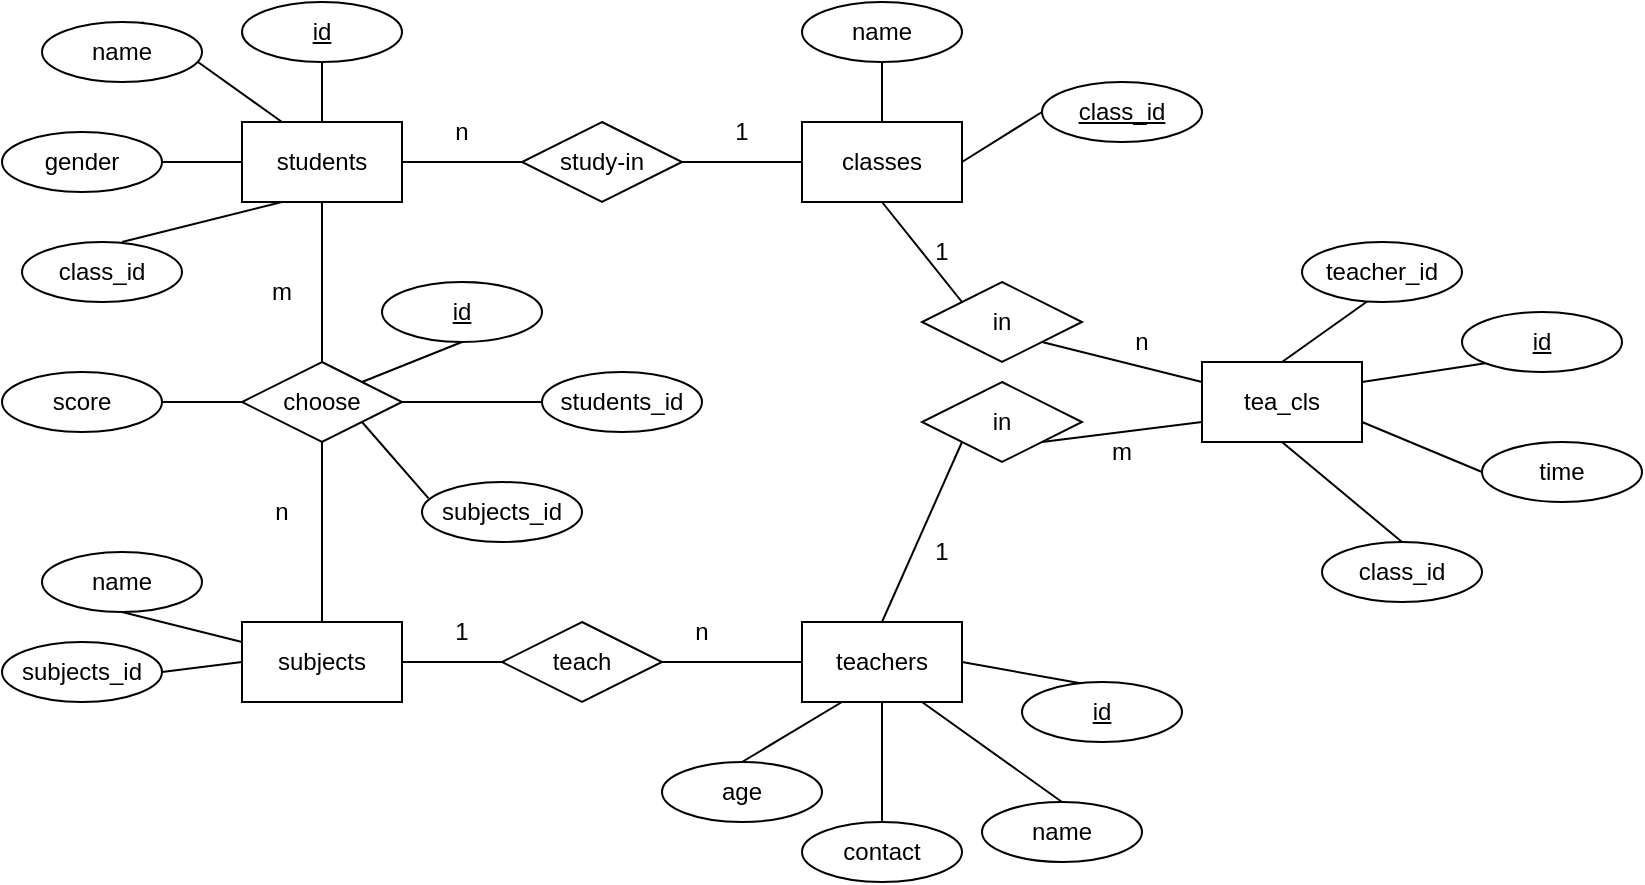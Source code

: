 <mxfile version="15.8.9" type="github">
  <diagram id="R2lEEEUBdFMjLlhIrx00" name="Page-1">
    <mxGraphModel dx="926" dy="537" grid="1" gridSize="10" guides="1" tooltips="1" connect="1" arrows="1" fold="1" page="1" pageScale="1" pageWidth="850" pageHeight="1100" math="0" shadow="0" extFonts="Permanent Marker^https://fonts.googleapis.com/css?family=Permanent+Marker">
      <root>
        <mxCell id="0" />
        <mxCell id="1" parent="0" />
        <mxCell id="7xI7vnY9X8rRT4jJvqEV-51" value="students" style="rounded=0;whiteSpace=wrap;html=1;" vertex="1" parent="1">
          <mxGeometry x="130" y="240" width="80" height="40" as="geometry" />
        </mxCell>
        <mxCell id="7xI7vnY9X8rRT4jJvqEV-52" value="" style="endArrow=none;html=1;rounded=0;exitX=0.5;exitY=0;exitDx=0;exitDy=0;" edge="1" parent="1" source="7xI7vnY9X8rRT4jJvqEV-51" target="7xI7vnY9X8rRT4jJvqEV-53">
          <mxGeometry width="50" height="50" relative="1" as="geometry">
            <mxPoint x="410" y="390" as="sourcePoint" />
            <mxPoint x="170" y="200" as="targetPoint" />
          </mxGeometry>
        </mxCell>
        <mxCell id="7xI7vnY9X8rRT4jJvqEV-53" value="&lt;u&gt;id&lt;/u&gt;" style="ellipse;whiteSpace=wrap;html=1;" vertex="1" parent="1">
          <mxGeometry x="130" y="180" width="80" height="30" as="geometry" />
        </mxCell>
        <mxCell id="7xI7vnY9X8rRT4jJvqEV-55" value="" style="endArrow=none;html=1;rounded=0;exitX=0.25;exitY=0;exitDx=0;exitDy=0;entryX=0.5;entryY=0;entryDx=0;entryDy=0;" edge="1" parent="1" source="7xI7vnY9X8rRT4jJvqEV-51">
          <mxGeometry width="50" height="50" relative="1" as="geometry">
            <mxPoint x="410" y="390" as="sourcePoint" />
            <mxPoint x="80" y="190" as="targetPoint" />
          </mxGeometry>
        </mxCell>
        <mxCell id="7xI7vnY9X8rRT4jJvqEV-56" value="name" style="ellipse;whiteSpace=wrap;html=1;" vertex="1" parent="1">
          <mxGeometry x="30" y="190" width="80" height="30" as="geometry" />
        </mxCell>
        <mxCell id="7xI7vnY9X8rRT4jJvqEV-57" value="" style="endArrow=none;html=1;rounded=0;exitX=0;exitY=0.5;exitDx=0;exitDy=0;entryX=1;entryY=0.5;entryDx=0;entryDy=0;" edge="1" parent="1" source="7xI7vnY9X8rRT4jJvqEV-51" target="7xI7vnY9X8rRT4jJvqEV-58">
          <mxGeometry width="50" height="50" relative="1" as="geometry">
            <mxPoint x="410" y="390" as="sourcePoint" />
            <mxPoint x="100" y="260" as="targetPoint" />
          </mxGeometry>
        </mxCell>
        <mxCell id="7xI7vnY9X8rRT4jJvqEV-58" value="gender" style="ellipse;whiteSpace=wrap;html=1;" vertex="1" parent="1">
          <mxGeometry x="10" y="245" width="80" height="30" as="geometry" />
        </mxCell>
        <mxCell id="7xI7vnY9X8rRT4jJvqEV-59" value="" style="endArrow=none;html=1;rounded=0;entryX=0.25;entryY=1;entryDx=0;entryDy=0;exitX=0.5;exitY=0;exitDx=0;exitDy=0;" edge="1" parent="1" target="7xI7vnY9X8rRT4jJvqEV-51">
          <mxGeometry width="50" height="50" relative="1" as="geometry">
            <mxPoint x="70" y="300" as="sourcePoint" />
            <mxPoint x="460" y="340" as="targetPoint" />
          </mxGeometry>
        </mxCell>
        <mxCell id="7xI7vnY9X8rRT4jJvqEV-61" value="class_id" style="ellipse;whiteSpace=wrap;html=1;" vertex="1" parent="1">
          <mxGeometry x="20" y="300" width="80" height="30" as="geometry" />
        </mxCell>
        <mxCell id="7xI7vnY9X8rRT4jJvqEV-62" value="study-in" style="rhombus;whiteSpace=wrap;html=1;" vertex="1" parent="1">
          <mxGeometry x="270" y="240" width="80" height="40" as="geometry" />
        </mxCell>
        <mxCell id="7xI7vnY9X8rRT4jJvqEV-65" value="" style="endArrow=none;html=1;rounded=0;exitX=0;exitY=0.5;exitDx=0;exitDy=0;entryX=1;entryY=0.5;entryDx=0;entryDy=0;" edge="1" parent="1" source="7xI7vnY9X8rRT4jJvqEV-62" target="7xI7vnY9X8rRT4jJvqEV-51">
          <mxGeometry width="50" height="50" relative="1" as="geometry">
            <mxPoint x="410" y="390" as="sourcePoint" />
            <mxPoint x="460" y="340" as="targetPoint" />
          </mxGeometry>
        </mxCell>
        <mxCell id="7xI7vnY9X8rRT4jJvqEV-66" value="" style="endArrow=none;html=1;rounded=0;exitX=1;exitY=0.5;exitDx=0;exitDy=0;entryX=0;entryY=0.5;entryDx=0;entryDy=0;" edge="1" parent="1" source="7xI7vnY9X8rRT4jJvqEV-62" target="7xI7vnY9X8rRT4jJvqEV-68">
          <mxGeometry width="50" height="50" relative="1" as="geometry">
            <mxPoint x="410" y="390" as="sourcePoint" />
            <mxPoint x="410" y="260" as="targetPoint" />
          </mxGeometry>
        </mxCell>
        <mxCell id="7xI7vnY9X8rRT4jJvqEV-68" value="classes" style="rounded=0;whiteSpace=wrap;html=1;" vertex="1" parent="1">
          <mxGeometry x="410" y="240" width="80" height="40" as="geometry" />
        </mxCell>
        <mxCell id="7xI7vnY9X8rRT4jJvqEV-69" value="1" style="text;html=1;strokeColor=none;fillColor=none;align=center;verticalAlign=middle;whiteSpace=wrap;rounded=0;" vertex="1" parent="1">
          <mxGeometry x="350" y="230" width="60" height="30" as="geometry" />
        </mxCell>
        <mxCell id="7xI7vnY9X8rRT4jJvqEV-71" value="n" style="text;html=1;strokeColor=none;fillColor=none;align=center;verticalAlign=middle;whiteSpace=wrap;rounded=0;" vertex="1" parent="1">
          <mxGeometry x="210" y="230" width="60" height="30" as="geometry" />
        </mxCell>
        <mxCell id="7xI7vnY9X8rRT4jJvqEV-72" value="" style="endArrow=none;html=1;rounded=0;entryX=1;entryY=0.5;entryDx=0;entryDy=0;exitX=0;exitY=0.5;exitDx=0;exitDy=0;" edge="1" parent="1" source="7xI7vnY9X8rRT4jJvqEV-73" target="7xI7vnY9X8rRT4jJvqEV-68">
          <mxGeometry width="50" height="50" relative="1" as="geometry">
            <mxPoint x="450" y="320" as="sourcePoint" />
            <mxPoint x="460" y="340" as="targetPoint" />
          </mxGeometry>
        </mxCell>
        <mxCell id="7xI7vnY9X8rRT4jJvqEV-73" value="&lt;u&gt;class_id&lt;/u&gt;" style="ellipse;whiteSpace=wrap;html=1;" vertex="1" parent="1">
          <mxGeometry x="530" y="220" width="80" height="30" as="geometry" />
        </mxCell>
        <mxCell id="7xI7vnY9X8rRT4jJvqEV-74" value="name" style="ellipse;whiteSpace=wrap;html=1;" vertex="1" parent="1">
          <mxGeometry x="410" y="180" width="80" height="30" as="geometry" />
        </mxCell>
        <mxCell id="7xI7vnY9X8rRT4jJvqEV-75" value="" style="endArrow=none;html=1;rounded=0;exitX=0.5;exitY=0;exitDx=0;exitDy=0;entryX=0.5;entryY=1;entryDx=0;entryDy=0;" edge="1" parent="1" source="7xI7vnY9X8rRT4jJvqEV-68" target="7xI7vnY9X8rRT4jJvqEV-74">
          <mxGeometry width="50" height="50" relative="1" as="geometry">
            <mxPoint x="410" y="390" as="sourcePoint" />
            <mxPoint x="460" y="340" as="targetPoint" />
          </mxGeometry>
        </mxCell>
        <mxCell id="7xI7vnY9X8rRT4jJvqEV-77" value="subjects" style="rounded=0;whiteSpace=wrap;html=1;" vertex="1" parent="1">
          <mxGeometry x="130" y="490" width="80" height="40" as="geometry" />
        </mxCell>
        <mxCell id="7xI7vnY9X8rRT4jJvqEV-78" value="" style="endArrow=none;html=1;rounded=0;exitX=0;exitY=0.5;exitDx=0;exitDy=0;entryX=1;entryY=0.5;entryDx=0;entryDy=0;" edge="1" parent="1" source="7xI7vnY9X8rRT4jJvqEV-77" target="7xI7vnY9X8rRT4jJvqEV-79">
          <mxGeometry width="50" height="50" relative="1" as="geometry">
            <mxPoint x="240" y="350" as="sourcePoint" />
            <mxPoint x="160" y="360" as="targetPoint" />
          </mxGeometry>
        </mxCell>
        <mxCell id="7xI7vnY9X8rRT4jJvqEV-79" value="subjects_id" style="ellipse;whiteSpace=wrap;html=1;" vertex="1" parent="1">
          <mxGeometry x="10" y="500" width="80" height="30" as="geometry" />
        </mxCell>
        <mxCell id="7xI7vnY9X8rRT4jJvqEV-80" value="" style="endArrow=none;html=1;rounded=0;exitX=0;exitY=0.25;exitDx=0;exitDy=0;entryX=0.5;entryY=1;entryDx=0;entryDy=0;" edge="1" parent="1" source="7xI7vnY9X8rRT4jJvqEV-77" target="7xI7vnY9X8rRT4jJvqEV-81">
          <mxGeometry width="50" height="50" relative="1" as="geometry">
            <mxPoint x="240" y="350" as="sourcePoint" />
            <mxPoint x="250" y="420" as="targetPoint" />
          </mxGeometry>
        </mxCell>
        <mxCell id="7xI7vnY9X8rRT4jJvqEV-81" value="name" style="ellipse;whiteSpace=wrap;html=1;" vertex="1" parent="1">
          <mxGeometry x="30" y="455" width="80" height="30" as="geometry" />
        </mxCell>
        <mxCell id="7xI7vnY9X8rRT4jJvqEV-82" value="" style="endArrow=none;html=1;rounded=0;exitX=0.5;exitY=0;exitDx=0;exitDy=0;entryX=0.5;entryY=1;entryDx=0;entryDy=0;" edge="1" parent="1" source="7xI7vnY9X8rRT4jJvqEV-77" target="7xI7vnY9X8rRT4jJvqEV-84">
          <mxGeometry width="50" height="50" relative="1" as="geometry">
            <mxPoint x="240" y="440" as="sourcePoint" />
            <mxPoint x="170" y="450" as="targetPoint" />
          </mxGeometry>
        </mxCell>
        <mxCell id="7xI7vnY9X8rRT4jJvqEV-84" value="choose" style="rhombus;whiteSpace=wrap;html=1;" vertex="1" parent="1">
          <mxGeometry x="130" y="360" width="80" height="40" as="geometry" />
        </mxCell>
        <mxCell id="7xI7vnY9X8rRT4jJvqEV-85" value="" style="endArrow=none;html=1;rounded=0;entryX=0.5;entryY=1;entryDx=0;entryDy=0;" edge="1" parent="1" target="7xI7vnY9X8rRT4jJvqEV-51">
          <mxGeometry width="50" height="50" relative="1" as="geometry">
            <mxPoint x="170" y="360" as="sourcePoint" />
            <mxPoint x="290" y="340" as="targetPoint" />
          </mxGeometry>
        </mxCell>
        <mxCell id="7xI7vnY9X8rRT4jJvqEV-87" value="" style="endArrow=none;html=1;rounded=0;exitX=1;exitY=0;exitDx=0;exitDy=0;entryX=0.5;entryY=1;entryDx=0;entryDy=0;" edge="1" parent="1" source="7xI7vnY9X8rRT4jJvqEV-84" target="7xI7vnY9X8rRT4jJvqEV-88">
          <mxGeometry width="50" height="50" relative="1" as="geometry">
            <mxPoint x="240" y="390" as="sourcePoint" />
            <mxPoint x="230" y="350" as="targetPoint" />
          </mxGeometry>
        </mxCell>
        <mxCell id="7xI7vnY9X8rRT4jJvqEV-88" value="&lt;u&gt;id&lt;/u&gt;" style="ellipse;whiteSpace=wrap;html=1;" vertex="1" parent="1">
          <mxGeometry x="200" y="320" width="80" height="30" as="geometry" />
        </mxCell>
        <mxCell id="7xI7vnY9X8rRT4jJvqEV-90" value="" style="endArrow=none;html=1;rounded=0;exitX=1;exitY=1;exitDx=0;exitDy=0;entryX=0.041;entryY=0.273;entryDx=0;entryDy=0;entryPerimeter=0;" edge="1" parent="1" source="7xI7vnY9X8rRT4jJvqEV-84" target="7xI7vnY9X8rRT4jJvqEV-93">
          <mxGeometry width="50" height="50" relative="1" as="geometry">
            <mxPoint x="240" y="390" as="sourcePoint" />
            <mxPoint x="220" y="430" as="targetPoint" />
          </mxGeometry>
        </mxCell>
        <mxCell id="7xI7vnY9X8rRT4jJvqEV-91" value="" style="endArrow=none;html=1;rounded=0;exitX=1;exitY=0.5;exitDx=0;exitDy=0;" edge="1" parent="1" source="7xI7vnY9X8rRT4jJvqEV-84" target="7xI7vnY9X8rRT4jJvqEV-92">
          <mxGeometry width="50" height="50" relative="1" as="geometry">
            <mxPoint x="240" y="390" as="sourcePoint" />
            <mxPoint x="270" y="380" as="targetPoint" />
          </mxGeometry>
        </mxCell>
        <mxCell id="7xI7vnY9X8rRT4jJvqEV-92" value="students_id" style="ellipse;whiteSpace=wrap;html=1;" vertex="1" parent="1">
          <mxGeometry x="280" y="365" width="80" height="30" as="geometry" />
        </mxCell>
        <mxCell id="7xI7vnY9X8rRT4jJvqEV-93" value="subjects_id" style="ellipse;whiteSpace=wrap;html=1;" vertex="1" parent="1">
          <mxGeometry x="220" y="420" width="80" height="30" as="geometry" />
        </mxCell>
        <mxCell id="7xI7vnY9X8rRT4jJvqEV-94" value="" style="endArrow=none;html=1;rounded=0;exitX=0;exitY=0.5;exitDx=0;exitDy=0;entryX=1;entryY=0.5;entryDx=0;entryDy=0;" edge="1" parent="1" source="7xI7vnY9X8rRT4jJvqEV-84" target="7xI7vnY9X8rRT4jJvqEV-95">
          <mxGeometry width="50" height="50" relative="1" as="geometry">
            <mxPoint x="240" y="390" as="sourcePoint" />
            <mxPoint x="90" y="380" as="targetPoint" />
          </mxGeometry>
        </mxCell>
        <mxCell id="7xI7vnY9X8rRT4jJvqEV-95" value="score" style="ellipse;whiteSpace=wrap;html=1;" vertex="1" parent="1">
          <mxGeometry x="10" y="365" width="80" height="30" as="geometry" />
        </mxCell>
        <mxCell id="7xI7vnY9X8rRT4jJvqEV-96" value="m" style="text;html=1;strokeColor=none;fillColor=none;align=center;verticalAlign=middle;whiteSpace=wrap;rounded=0;" vertex="1" parent="1">
          <mxGeometry x="120" y="310" width="60" height="30" as="geometry" />
        </mxCell>
        <mxCell id="7xI7vnY9X8rRT4jJvqEV-97" value="n" style="text;html=1;strokeColor=none;fillColor=none;align=center;verticalAlign=middle;whiteSpace=wrap;rounded=0;" vertex="1" parent="1">
          <mxGeometry x="120" y="420" width="60" height="30" as="geometry" />
        </mxCell>
        <mxCell id="7xI7vnY9X8rRT4jJvqEV-100" value="teachers" style="rounded=0;whiteSpace=wrap;html=1;" vertex="1" parent="1">
          <mxGeometry x="410" y="490" width="80" height="40" as="geometry" />
        </mxCell>
        <mxCell id="7xI7vnY9X8rRT4jJvqEV-101" value="" style="endArrow=none;html=1;rounded=0;entryX=1;entryY=0.5;entryDx=0;entryDy=0;exitX=0.328;exitY=0.064;exitDx=0;exitDy=0;exitPerimeter=0;" edge="1" parent="1" target="7xI7vnY9X8rRT4jJvqEV-100">
          <mxGeometry width="50" height="50" relative="1" as="geometry">
            <mxPoint x="556.24" y="521.92" as="sourcePoint" />
            <mxPoint x="290" y="340" as="targetPoint" />
          </mxGeometry>
        </mxCell>
        <mxCell id="7xI7vnY9X8rRT4jJvqEV-102" value="" style="endArrow=none;html=1;rounded=0;exitX=0.25;exitY=1;exitDx=0;exitDy=0;entryX=0.5;entryY=0;entryDx=0;entryDy=0;" edge="1" parent="1" source="7xI7vnY9X8rRT4jJvqEV-100" target="7xI7vnY9X8rRT4jJvqEV-106">
          <mxGeometry width="50" height="50" relative="1" as="geometry">
            <mxPoint x="230" y="390" as="sourcePoint" />
            <mxPoint x="440" y="570" as="targetPoint" />
          </mxGeometry>
        </mxCell>
        <mxCell id="7xI7vnY9X8rRT4jJvqEV-103" value="&lt;u&gt;id&lt;/u&gt;" style="ellipse;whiteSpace=wrap;html=1;" vertex="1" parent="1">
          <mxGeometry x="520" y="520" width="80" height="30" as="geometry" />
        </mxCell>
        <mxCell id="7xI7vnY9X8rRT4jJvqEV-106" value="age" style="ellipse;whiteSpace=wrap;html=1;" vertex="1" parent="1">
          <mxGeometry x="340" y="560" width="80" height="30" as="geometry" />
        </mxCell>
        <mxCell id="7xI7vnY9X8rRT4jJvqEV-107" value="name" style="ellipse;whiteSpace=wrap;html=1;" vertex="1" parent="1">
          <mxGeometry x="500" y="580" width="80" height="30" as="geometry" />
        </mxCell>
        <mxCell id="7xI7vnY9X8rRT4jJvqEV-108" value="contact" style="ellipse;whiteSpace=wrap;html=1;" vertex="1" parent="1">
          <mxGeometry x="410" y="590" width="80" height="30" as="geometry" />
        </mxCell>
        <mxCell id="7xI7vnY9X8rRT4jJvqEV-109" value="" style="endArrow=none;html=1;rounded=0;entryX=0.5;entryY=0;entryDx=0;entryDy=0;exitX=0.75;exitY=1;exitDx=0;exitDy=0;" edge="1" parent="1" source="7xI7vnY9X8rRT4jJvqEV-100" target="7xI7vnY9X8rRT4jJvqEV-107">
          <mxGeometry width="50" height="50" relative="1" as="geometry">
            <mxPoint x="490" y="510" as="sourcePoint" />
            <mxPoint x="540" y="460" as="targetPoint" />
          </mxGeometry>
        </mxCell>
        <mxCell id="7xI7vnY9X8rRT4jJvqEV-110" value="" style="endArrow=none;html=1;rounded=0;exitX=0.5;exitY=0;exitDx=0;exitDy=0;" edge="1" parent="1" source="7xI7vnY9X8rRT4jJvqEV-108" target="7xI7vnY9X8rRT4jJvqEV-100">
          <mxGeometry width="50" height="50" relative="1" as="geometry">
            <mxPoint x="450" y="580" as="sourcePoint" />
            <mxPoint x="470" y="520" as="targetPoint" />
          </mxGeometry>
        </mxCell>
        <mxCell id="7xI7vnY9X8rRT4jJvqEV-112" value="" style="endArrow=none;html=1;rounded=0;exitX=1;exitY=0.5;exitDx=0;exitDy=0;entryX=0;entryY=0.5;entryDx=0;entryDy=0;" edge="1" parent="1" source="7xI7vnY9X8rRT4jJvqEV-77" target="7xI7vnY9X8rRT4jJvqEV-114">
          <mxGeometry width="50" height="50" relative="1" as="geometry">
            <mxPoint x="400" y="420" as="sourcePoint" />
            <mxPoint x="260" y="510" as="targetPoint" />
          </mxGeometry>
        </mxCell>
        <mxCell id="7xI7vnY9X8rRT4jJvqEV-114" value="teach" style="rhombus;whiteSpace=wrap;html=1;" vertex="1" parent="1">
          <mxGeometry x="260" y="490" width="80" height="40" as="geometry" />
        </mxCell>
        <mxCell id="7xI7vnY9X8rRT4jJvqEV-115" value="" style="endArrow=none;html=1;rounded=0;exitX=1;exitY=0.5;exitDx=0;exitDy=0;entryX=0;entryY=0.5;entryDx=0;entryDy=0;" edge="1" parent="1" source="7xI7vnY9X8rRT4jJvqEV-114" target="7xI7vnY9X8rRT4jJvqEV-100">
          <mxGeometry width="50" height="50" relative="1" as="geometry">
            <mxPoint x="400" y="420" as="sourcePoint" />
            <mxPoint x="450" y="370" as="targetPoint" />
          </mxGeometry>
        </mxCell>
        <mxCell id="7xI7vnY9X8rRT4jJvqEV-116" value="1" style="text;html=1;strokeColor=none;fillColor=none;align=center;verticalAlign=middle;whiteSpace=wrap;rounded=0;" vertex="1" parent="1">
          <mxGeometry x="210" y="480" width="60" height="30" as="geometry" />
        </mxCell>
        <mxCell id="7xI7vnY9X8rRT4jJvqEV-117" value="n" style="text;html=1;strokeColor=none;fillColor=none;align=center;verticalAlign=middle;whiteSpace=wrap;rounded=0;" vertex="1" parent="1">
          <mxGeometry x="330" y="480" width="60" height="30" as="geometry" />
        </mxCell>
        <mxCell id="7xI7vnY9X8rRT4jJvqEV-120" value="tea_cls" style="rounded=0;whiteSpace=wrap;html=1;" vertex="1" parent="1">
          <mxGeometry x="610" y="360" width="80" height="40" as="geometry" />
        </mxCell>
        <mxCell id="7xI7vnY9X8rRT4jJvqEV-121" value="" style="endArrow=none;html=1;rounded=0;entryX=0.5;entryY=1;entryDx=0;entryDy=0;exitX=0;exitY=0;exitDx=0;exitDy=0;" edge="1" parent="1" source="7xI7vnY9X8rRT4jJvqEV-123" target="7xI7vnY9X8rRT4jJvqEV-68">
          <mxGeometry width="50" height="50" relative="1" as="geometry">
            <mxPoint x="480" y="310" as="sourcePoint" />
            <mxPoint x="450" y="370" as="targetPoint" />
          </mxGeometry>
        </mxCell>
        <mxCell id="7xI7vnY9X8rRT4jJvqEV-123" value="in" style="rhombus;whiteSpace=wrap;html=1;" vertex="1" parent="1">
          <mxGeometry x="470" y="320" width="80" height="40" as="geometry" />
        </mxCell>
        <mxCell id="7xI7vnY9X8rRT4jJvqEV-125" value="" style="endArrow=none;html=1;rounded=0;entryX=0;entryY=0.25;entryDx=0;entryDy=0;exitX=1;exitY=1;exitDx=0;exitDy=0;" edge="1" parent="1" source="7xI7vnY9X8rRT4jJvqEV-123" target="7xI7vnY9X8rRT4jJvqEV-120">
          <mxGeometry width="50" height="50" relative="1" as="geometry">
            <mxPoint x="400" y="420" as="sourcePoint" />
            <mxPoint x="450" y="370" as="targetPoint" />
          </mxGeometry>
        </mxCell>
        <mxCell id="7xI7vnY9X8rRT4jJvqEV-126" value="" style="endArrow=none;html=1;rounded=0;exitX=0.5;exitY=0;exitDx=0;exitDy=0;entryX=0;entryY=1;entryDx=0;entryDy=0;" edge="1" parent="1" source="7xI7vnY9X8rRT4jJvqEV-100" target="7xI7vnY9X8rRT4jJvqEV-127">
          <mxGeometry width="50" height="50" relative="1" as="geometry">
            <mxPoint x="400" y="420" as="sourcePoint" />
            <mxPoint x="490" y="430" as="targetPoint" />
          </mxGeometry>
        </mxCell>
        <mxCell id="7xI7vnY9X8rRT4jJvqEV-127" value="in" style="rhombus;whiteSpace=wrap;html=1;" vertex="1" parent="1">
          <mxGeometry x="470" y="370" width="80" height="40" as="geometry" />
        </mxCell>
        <mxCell id="7xI7vnY9X8rRT4jJvqEV-128" value="" style="endArrow=none;html=1;rounded=0;exitX=1;exitY=1;exitDx=0;exitDy=0;entryX=0;entryY=0.75;entryDx=0;entryDy=0;" edge="1" parent="1" source="7xI7vnY9X8rRT4jJvqEV-127" target="7xI7vnY9X8rRT4jJvqEV-120">
          <mxGeometry width="50" height="50" relative="1" as="geometry">
            <mxPoint x="400" y="420" as="sourcePoint" />
            <mxPoint x="450" y="370" as="targetPoint" />
          </mxGeometry>
        </mxCell>
        <mxCell id="7xI7vnY9X8rRT4jJvqEV-129" value="1" style="text;html=1;strokeColor=none;fillColor=none;align=center;verticalAlign=middle;whiteSpace=wrap;rounded=0;" vertex="1" parent="1">
          <mxGeometry x="450" y="290" width="60" height="30" as="geometry" />
        </mxCell>
        <mxCell id="7xI7vnY9X8rRT4jJvqEV-131" value="n" style="text;html=1;strokeColor=none;fillColor=none;align=center;verticalAlign=middle;whiteSpace=wrap;rounded=0;" vertex="1" parent="1">
          <mxGeometry x="550" y="335" width="60" height="30" as="geometry" />
        </mxCell>
        <mxCell id="7xI7vnY9X8rRT4jJvqEV-132" value="1" style="text;html=1;strokeColor=none;fillColor=none;align=center;verticalAlign=middle;whiteSpace=wrap;rounded=0;" vertex="1" parent="1">
          <mxGeometry x="450" y="440" width="60" height="30" as="geometry" />
        </mxCell>
        <mxCell id="7xI7vnY9X8rRT4jJvqEV-133" value="m" style="text;html=1;strokeColor=none;fillColor=none;align=center;verticalAlign=middle;whiteSpace=wrap;rounded=0;" vertex="1" parent="1">
          <mxGeometry x="540" y="390" width="60" height="30" as="geometry" />
        </mxCell>
        <mxCell id="7xI7vnY9X8rRT4jJvqEV-134" value="" style="endArrow=none;html=1;rounded=0;exitX=0.5;exitY=0;exitDx=0;exitDy=0;entryX=0.418;entryY=0.97;entryDx=0;entryDy=0;entryPerimeter=0;" edge="1" parent="1" source="7xI7vnY9X8rRT4jJvqEV-120" target="7xI7vnY9X8rRT4jJvqEV-135">
          <mxGeometry width="50" height="50" relative="1" as="geometry">
            <mxPoint x="400" y="420" as="sourcePoint" />
            <mxPoint x="670" y="330" as="targetPoint" />
          </mxGeometry>
        </mxCell>
        <mxCell id="7xI7vnY9X8rRT4jJvqEV-135" value="teacher_id" style="ellipse;whiteSpace=wrap;html=1;" vertex="1" parent="1">
          <mxGeometry x="660" y="300" width="80" height="30" as="geometry" />
        </mxCell>
        <mxCell id="7xI7vnY9X8rRT4jJvqEV-136" value="class_id" style="ellipse;whiteSpace=wrap;html=1;" vertex="1" parent="1">
          <mxGeometry x="670" y="450" width="80" height="30" as="geometry" />
        </mxCell>
        <mxCell id="7xI7vnY9X8rRT4jJvqEV-137" value="" style="endArrow=none;html=1;rounded=0;entryX=0.5;entryY=1;entryDx=0;entryDy=0;exitX=0.5;exitY=0;exitDx=0;exitDy=0;" edge="1" parent="1" source="7xI7vnY9X8rRT4jJvqEV-136" target="7xI7vnY9X8rRT4jJvqEV-120">
          <mxGeometry width="50" height="50" relative="1" as="geometry">
            <mxPoint x="400" y="420" as="sourcePoint" />
            <mxPoint x="450" y="370" as="targetPoint" />
          </mxGeometry>
        </mxCell>
        <mxCell id="7xI7vnY9X8rRT4jJvqEV-138" value="" style="endArrow=none;html=1;rounded=0;entryX=1;entryY=0.25;entryDx=0;entryDy=0;exitX=0;exitY=1;exitDx=0;exitDy=0;" edge="1" parent="1" source="7xI7vnY9X8rRT4jJvqEV-139" target="7xI7vnY9X8rRT4jJvqEV-120">
          <mxGeometry width="50" height="50" relative="1" as="geometry">
            <mxPoint x="730" y="360" as="sourcePoint" />
            <mxPoint x="450" y="370" as="targetPoint" />
          </mxGeometry>
        </mxCell>
        <mxCell id="7xI7vnY9X8rRT4jJvqEV-139" value="&lt;u&gt;id&lt;/u&gt;" style="ellipse;whiteSpace=wrap;html=1;" vertex="1" parent="1">
          <mxGeometry x="740" y="335" width="80" height="30" as="geometry" />
        </mxCell>
        <mxCell id="7xI7vnY9X8rRT4jJvqEV-140" value="" style="endArrow=none;html=1;rounded=0;entryX=1;entryY=0.75;entryDx=0;entryDy=0;exitX=0;exitY=0.5;exitDx=0;exitDy=0;" edge="1" parent="1" source="7xI7vnY9X8rRT4jJvqEV-141" target="7xI7vnY9X8rRT4jJvqEV-120">
          <mxGeometry width="50" height="50" relative="1" as="geometry">
            <mxPoint x="740" y="410" as="sourcePoint" />
            <mxPoint x="450" y="370" as="targetPoint" />
          </mxGeometry>
        </mxCell>
        <mxCell id="7xI7vnY9X8rRT4jJvqEV-141" value="time" style="ellipse;whiteSpace=wrap;html=1;" vertex="1" parent="1">
          <mxGeometry x="750" y="400" width="80" height="30" as="geometry" />
        </mxCell>
      </root>
    </mxGraphModel>
  </diagram>
</mxfile>
